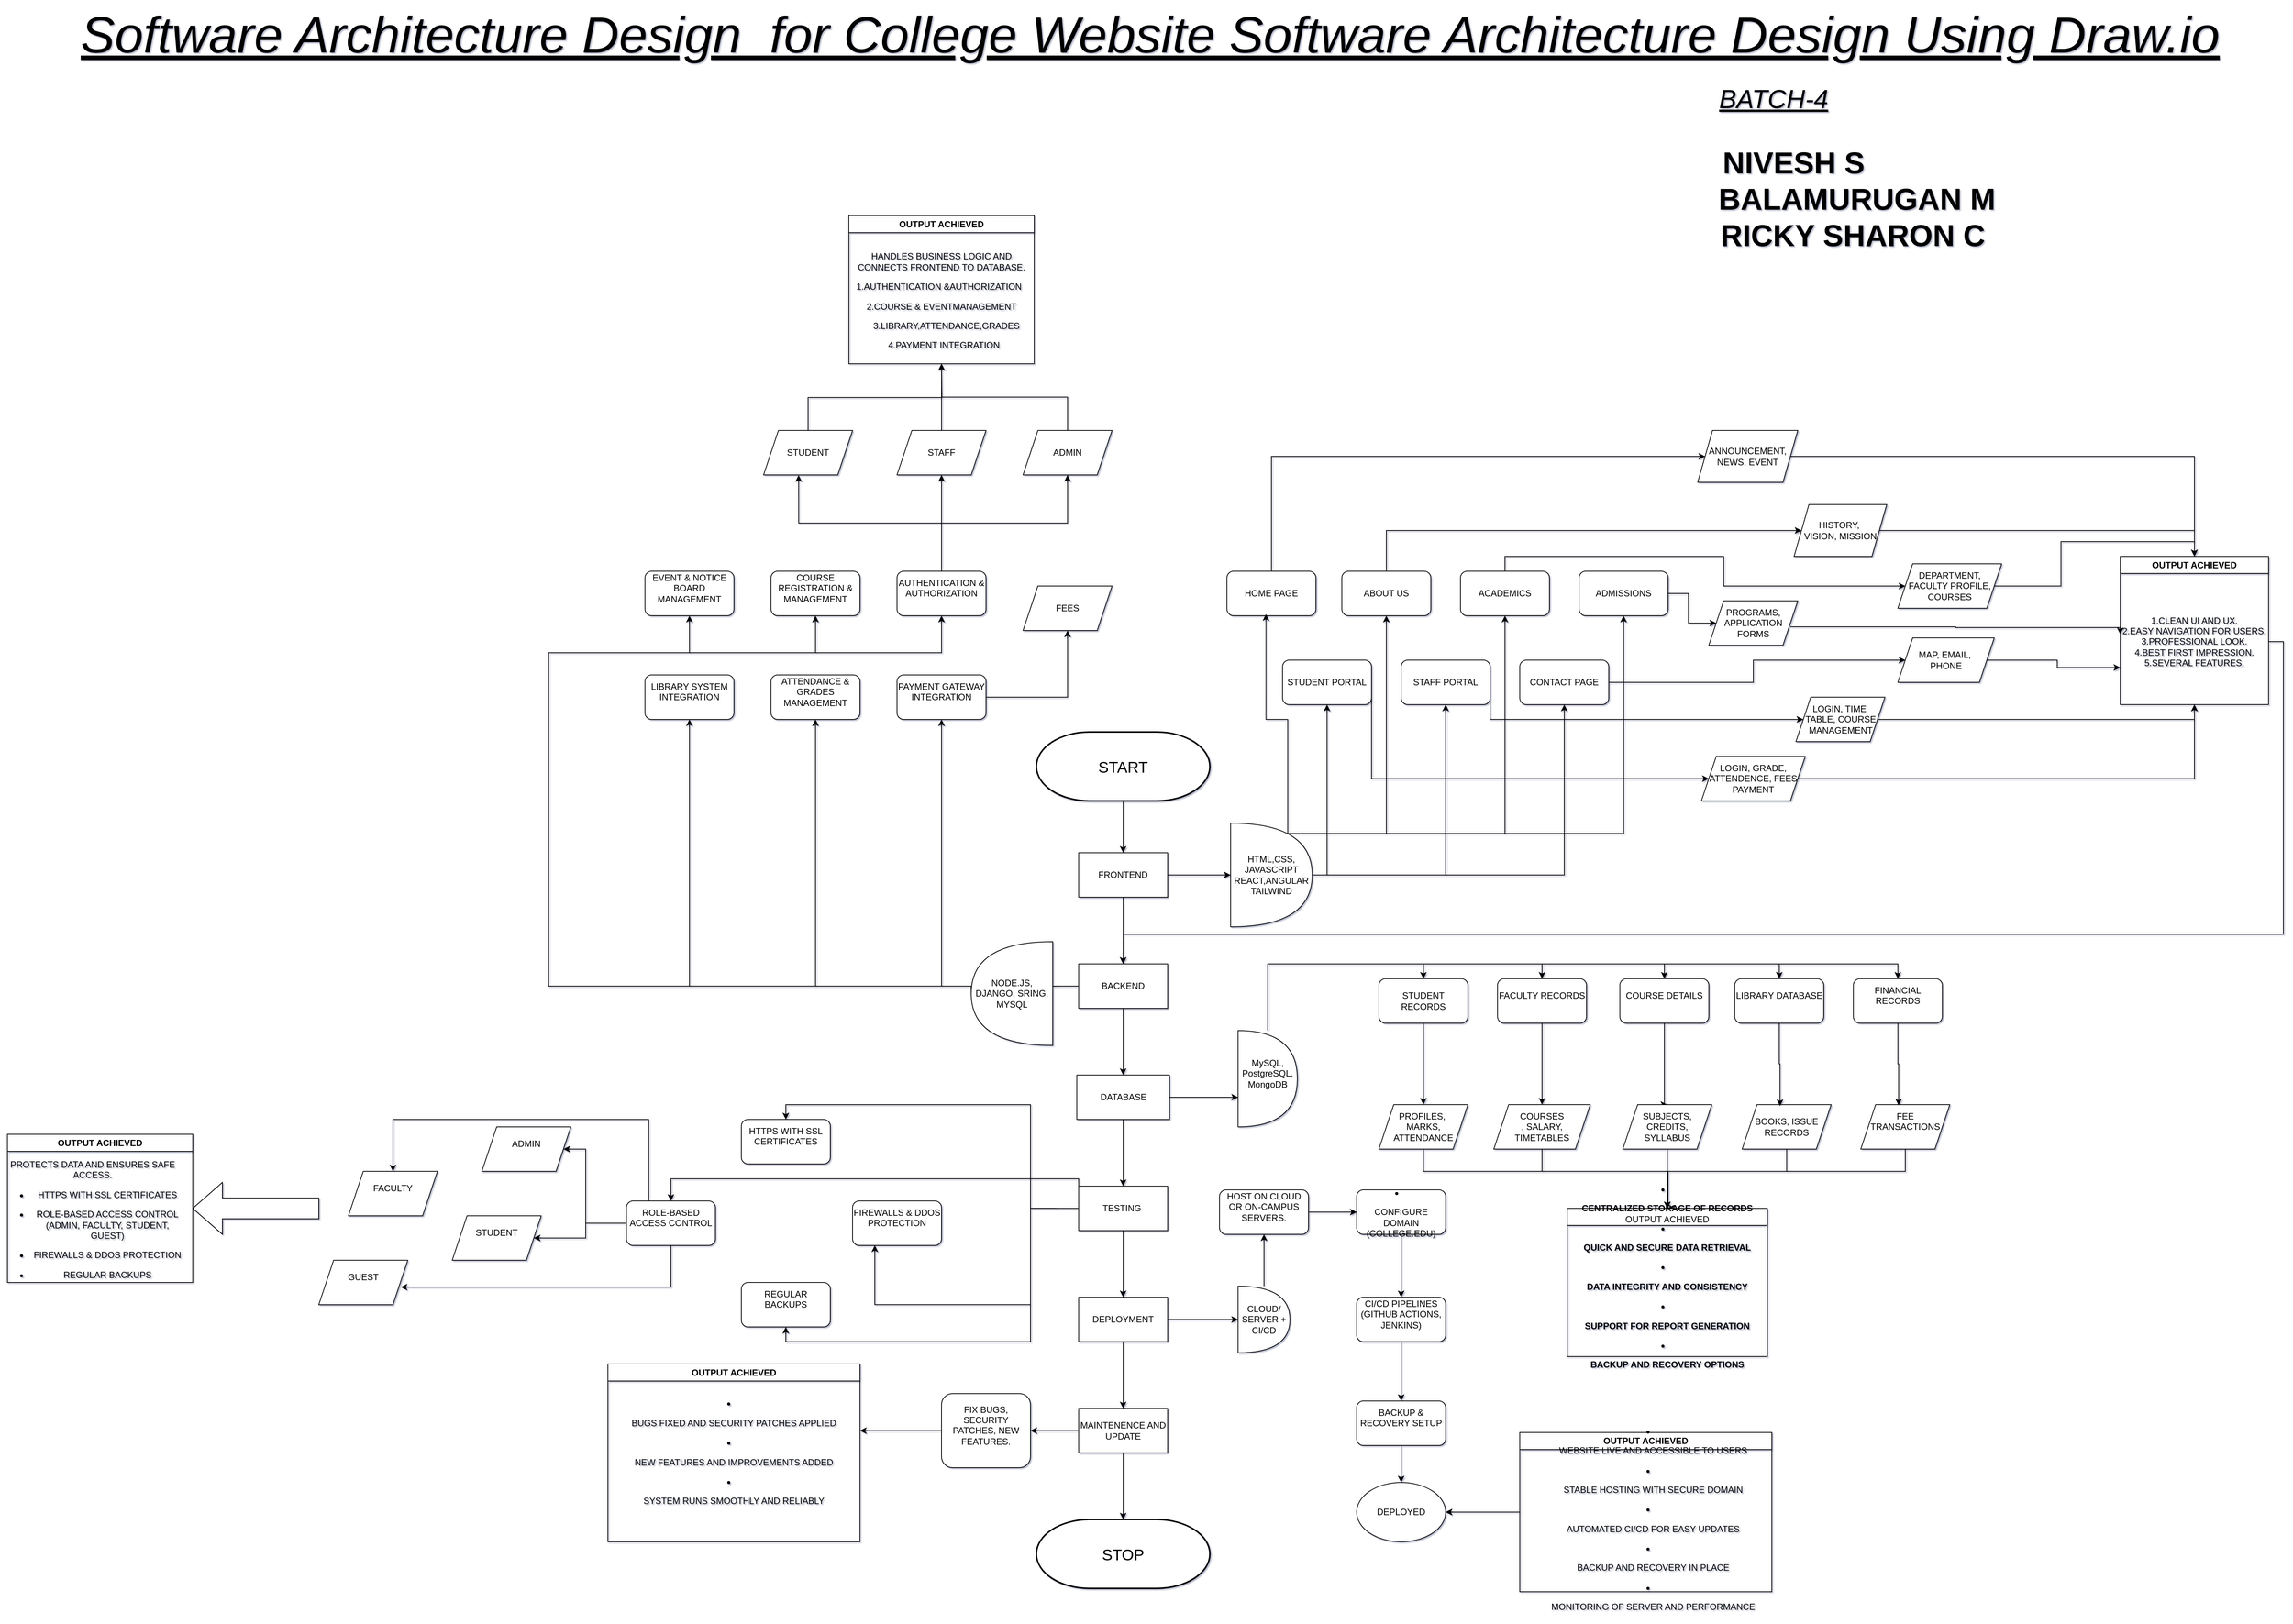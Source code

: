 <mxfile version="28.2.1">
  <diagram name="Page-1" id="SCVZVuWW8CiVOKduzIab">
    <mxGraphModel dx="4712" dy="3684" grid="0" gridSize="10" guides="1" tooltips="1" connect="1" arrows="1" fold="1" page="1" pageScale="1" pageWidth="1200" pageHeight="1600" background="none" math="0" shadow="1">
      <root>
        <mxCell id="0" />
        <mxCell id="1" parent="0" />
        <mxCell id="9lOi9YtCr-9xyIQbAMfV-2" style="edgeStyle=orthogonalEdgeStyle;rounded=0;orthogonalLoop=1;jettySize=auto;html=1;exitX=0.5;exitY=1;exitDx=0;exitDy=0;exitPerimeter=0;labelBackgroundColor=none;fontColor=default;" parent="1" source="9lOi9YtCr-9xyIQbAMfV-3" edge="1">
          <mxGeometry relative="1" as="geometry">
            <mxPoint x="975" y="-360" as="targetPoint" />
          </mxGeometry>
        </mxCell>
        <mxCell id="9lOi9YtCr-9xyIQbAMfV-3" value="&lt;font style=&quot;font-size: 21px;&quot;&gt;START&lt;/font&gt;" style="strokeWidth=2;html=1;shape=mxgraph.flowchart.terminator;whiteSpace=wrap;labelBackgroundColor=none;" parent="1" vertex="1">
          <mxGeometry x="858" y="-523" width="234" height="93" as="geometry" />
        </mxCell>
        <mxCell id="9lOi9YtCr-9xyIQbAMfV-4" style="edgeStyle=orthogonalEdgeStyle;rounded=0;orthogonalLoop=1;jettySize=auto;html=1;entryX=0.5;entryY=0;entryDx=0;entryDy=0;labelBackgroundColor=none;fontColor=default;" parent="1" source="9lOi9YtCr-9xyIQbAMfV-6" target="9lOi9YtCr-9xyIQbAMfV-13" edge="1">
          <mxGeometry relative="1" as="geometry" />
        </mxCell>
        <mxCell id="9lOi9YtCr-9xyIQbAMfV-5" style="edgeStyle=orthogonalEdgeStyle;rounded=0;orthogonalLoop=1;jettySize=auto;html=1;exitX=1;exitY=0.5;exitDx=0;exitDy=0;labelBackgroundColor=none;fontColor=default;" parent="1" source="9lOi9YtCr-9xyIQbAMfV-6" edge="1">
          <mxGeometry relative="1" as="geometry">
            <mxPoint x="1120" y="-329.957" as="targetPoint" />
          </mxGeometry>
        </mxCell>
        <mxCell id="9lOi9YtCr-9xyIQbAMfV-6" value="FRONTEND" style="rounded=0;whiteSpace=wrap;html=1;labelBackgroundColor=none;" parent="1" vertex="1">
          <mxGeometry x="915" y="-360" width="120" height="60" as="geometry" />
        </mxCell>
        <mxCell id="9lOi9YtCr-9xyIQbAMfV-7" style="edgeStyle=orthogonalEdgeStyle;rounded=0;orthogonalLoop=1;jettySize=auto;html=1;exitX=0.5;exitY=1;exitDx=0;exitDy=0;entryX=0.5;entryY=0;entryDx=0;entryDy=0;labelBackgroundColor=none;fontColor=default;" parent="1" source="9lOi9YtCr-9xyIQbAMfV-13" target="9lOi9YtCr-9xyIQbAMfV-19" edge="1">
          <mxGeometry relative="1" as="geometry" />
        </mxCell>
        <mxCell id="9lOi9YtCr-9xyIQbAMfV-8" style="edgeStyle=orthogonalEdgeStyle;rounded=0;orthogonalLoop=1;jettySize=auto;html=1;exitX=0;exitY=0.5;exitDx=0;exitDy=0;entryX=0.5;entryY=1;entryDx=0;entryDy=0;" parent="1" source="9lOi9YtCr-9xyIQbAMfV-13" target="9lOi9YtCr-9xyIQbAMfV-74" edge="1">
          <mxGeometry relative="1" as="geometry" />
        </mxCell>
        <mxCell id="9lOi9YtCr-9xyIQbAMfV-9" style="edgeStyle=orthogonalEdgeStyle;rounded=0;orthogonalLoop=1;jettySize=auto;html=1;exitX=0;exitY=0.5;exitDx=0;exitDy=0;entryX=0.5;entryY=1;entryDx=0;entryDy=0;" parent="1" source="9lOi9YtCr-9xyIQbAMfV-13" target="9lOi9YtCr-9xyIQbAMfV-72" edge="1">
          <mxGeometry relative="1" as="geometry" />
        </mxCell>
        <mxCell id="9lOi9YtCr-9xyIQbAMfV-10" style="edgeStyle=orthogonalEdgeStyle;rounded=0;orthogonalLoop=1;jettySize=auto;html=1;exitX=0;exitY=0.5;exitDx=0;exitDy=0;entryX=0.5;entryY=1;entryDx=0;entryDy=0;" parent="1" source="9lOi9YtCr-9xyIQbAMfV-13" target="9lOi9YtCr-9xyIQbAMfV-71" edge="1">
          <mxGeometry relative="1" as="geometry">
            <Array as="points">
              <mxPoint x="200" y="-180" />
              <mxPoint x="200" y="-630" />
              <mxPoint x="390" y="-630" />
            </Array>
          </mxGeometry>
        </mxCell>
        <mxCell id="9lOi9YtCr-9xyIQbAMfV-11" style="edgeStyle=orthogonalEdgeStyle;rounded=0;orthogonalLoop=1;jettySize=auto;html=1;exitX=0;exitY=0.5;exitDx=0;exitDy=0;entryX=0.5;entryY=1;entryDx=0;entryDy=0;" parent="1" source="9lOi9YtCr-9xyIQbAMfV-86" target="9lOi9YtCr-9xyIQbAMfV-70" edge="1">
          <mxGeometry relative="1" as="geometry">
            <Array as="points">
              <mxPoint x="200" y="-180" />
              <mxPoint x="200" y="-630" />
              <mxPoint x="560" y="-630" />
            </Array>
          </mxGeometry>
        </mxCell>
        <mxCell id="9lOi9YtCr-9xyIQbAMfV-12" style="edgeStyle=orthogonalEdgeStyle;rounded=0;orthogonalLoop=1;jettySize=auto;html=1;exitX=0;exitY=0.5;exitDx=0;exitDy=0;entryX=0.5;entryY=1;entryDx=0;entryDy=0;" parent="1" target="9lOi9YtCr-9xyIQbAMfV-69" edge="1">
          <mxGeometry relative="1" as="geometry">
            <mxPoint x="790" y="-180" as="sourcePoint" />
            <Array as="points">
              <mxPoint x="200" y="-180" />
              <mxPoint x="200" y="-630" />
              <mxPoint x="730" y="-630" />
            </Array>
          </mxGeometry>
        </mxCell>
        <mxCell id="9lOi9YtCr-9xyIQbAMfV-13" value="BACKEND" style="rounded=0;whiteSpace=wrap;html=1;labelBackgroundColor=none;" parent="1" vertex="1">
          <mxGeometry x="915" y="-210" width="120" height="60" as="geometry" />
        </mxCell>
        <mxCell id="9lOi9YtCr-9xyIQbAMfV-14" style="edgeStyle=orthogonalEdgeStyle;rounded=0;orthogonalLoop=1;jettySize=auto;html=1;exitX=0.5;exitY=1;exitDx=0;exitDy=0;labelBackgroundColor=none;fontColor=default;" parent="1" source="9lOi9YtCr-9xyIQbAMfV-19" target="9lOi9YtCr-9xyIQbAMfV-22" edge="1">
          <mxGeometry relative="1" as="geometry" />
        </mxCell>
        <mxCell id="9lOi9YtCr-9xyIQbAMfV-15" style="edgeStyle=orthogonalEdgeStyle;rounded=0;orthogonalLoop=1;jettySize=auto;html=1;" parent="1" source="9lOi9YtCr-9xyIQbAMfV-19" edge="1">
          <mxGeometry relative="1" as="geometry">
            <mxPoint x="1130" y="-30" as="targetPoint" />
          </mxGeometry>
        </mxCell>
        <mxCell id="9lOi9YtCr-9xyIQbAMfV-16" style="edgeStyle=orthogonalEdgeStyle;rounded=0;orthogonalLoop=1;jettySize=auto;html=1;exitX=0;exitY=0.5;exitDx=0;exitDy=0;entryX=0.5;entryY=0;entryDx=0;entryDy=0;" parent="1" source="9lOi9YtCr-9xyIQbAMfV-22" target="9lOi9YtCr-9xyIQbAMfV-117" edge="1">
          <mxGeometry relative="1" as="geometry">
            <Array as="points">
              <mxPoint x="850" y="120" />
              <mxPoint x="850" y="-20" />
              <mxPoint x="520" y="-20" />
            </Array>
          </mxGeometry>
        </mxCell>
        <mxCell id="9lOi9YtCr-9xyIQbAMfV-17" style="edgeStyle=orthogonalEdgeStyle;rounded=0;orthogonalLoop=1;jettySize=auto;html=1;exitX=0;exitY=0.5;exitDx=0;exitDy=0;entryX=0.5;entryY=1;entryDx=0;entryDy=0;" parent="1" edge="1">
          <mxGeometry relative="1" as="geometry">
            <mxPoint x="885" y="119.91" as="sourcePoint" />
            <mxPoint x="640" y="169.91" as="targetPoint" />
            <Array as="points">
              <mxPoint x="850" y="119.91" />
              <mxPoint x="850" y="249.91" />
              <mxPoint x="640" y="249.91" />
            </Array>
          </mxGeometry>
        </mxCell>
        <mxCell id="9lOi9YtCr-9xyIQbAMfV-18" style="edgeStyle=orthogonalEdgeStyle;rounded=0;orthogonalLoop=1;jettySize=auto;html=1;exitX=0;exitY=0.5;exitDx=0;exitDy=0;entryX=0.5;entryY=0;entryDx=0;entryDy=0;" parent="1" source="9lOi9YtCr-9xyIQbAMfV-22" target="9lOi9YtCr-9xyIQbAMfV-123" edge="1">
          <mxGeometry relative="1" as="geometry">
            <Array as="points">
              <mxPoint x="915" y="80" />
              <mxPoint x="365" y="80" />
            </Array>
          </mxGeometry>
        </mxCell>
        <mxCell id="9lOi9YtCr-9xyIQbAMfV-19" value="DATABASE" style="rounded=0;whiteSpace=wrap;html=1;labelBackgroundColor=none;" parent="1" vertex="1">
          <mxGeometry x="912.5" y="-60" width="125" height="60" as="geometry" />
        </mxCell>
        <mxCell id="9lOi9YtCr-9xyIQbAMfV-20" style="edgeStyle=orthogonalEdgeStyle;rounded=0;orthogonalLoop=1;jettySize=auto;html=1;exitX=0.5;exitY=1;exitDx=0;exitDy=0;labelBackgroundColor=none;fontColor=default;" parent="1" source="9lOi9YtCr-9xyIQbAMfV-22" target="9lOi9YtCr-9xyIQbAMfV-24" edge="1">
          <mxGeometry relative="1" as="geometry" />
        </mxCell>
        <mxCell id="9lOi9YtCr-9xyIQbAMfV-21" style="edgeStyle=orthogonalEdgeStyle;rounded=0;orthogonalLoop=1;jettySize=auto;html=1;exitX=0;exitY=0.5;exitDx=0;exitDy=0;entryX=0.5;entryY=1;entryDx=0;entryDy=0;" parent="1" source="9lOi9YtCr-9xyIQbAMfV-22" target="9lOi9YtCr-9xyIQbAMfV-118" edge="1">
          <mxGeometry relative="1" as="geometry">
            <Array as="points">
              <mxPoint x="850" y="120" />
              <mxPoint x="850" y="300" />
              <mxPoint x="520" y="300" />
            </Array>
          </mxGeometry>
        </mxCell>
        <mxCell id="9lOi9YtCr-9xyIQbAMfV-22" value="TESTING&amp;nbsp;" style="rounded=0;whiteSpace=wrap;html=1;labelBackgroundColor=none;" parent="1" vertex="1">
          <mxGeometry x="915" y="90" width="120" height="60" as="geometry" />
        </mxCell>
        <mxCell id="9lOi9YtCr-9xyIQbAMfV-23" style="edgeStyle=orthogonalEdgeStyle;rounded=0;orthogonalLoop=1;jettySize=auto;html=1;exitX=0.5;exitY=1;exitDx=0;exitDy=0;labelBackgroundColor=none;fontColor=default;" parent="1" source="9lOi9YtCr-9xyIQbAMfV-24" target="9lOi9YtCr-9xyIQbAMfV-26" edge="1">
          <mxGeometry relative="1" as="geometry" />
        </mxCell>
        <mxCell id="9lOi9YtCr-9xyIQbAMfV-133" style="edgeStyle=orthogonalEdgeStyle;rounded=0;orthogonalLoop=1;jettySize=auto;html=1;" parent="1" source="9lOi9YtCr-9xyIQbAMfV-24" target="9lOi9YtCr-9xyIQbAMfV-134" edge="1">
          <mxGeometry relative="1" as="geometry">
            <mxPoint x="1120" y="270" as="targetPoint" />
          </mxGeometry>
        </mxCell>
        <mxCell id="9lOi9YtCr-9xyIQbAMfV-24" value="DEPLOYMENT" style="rounded=0;whiteSpace=wrap;html=1;labelBackgroundColor=none;" parent="1" vertex="1">
          <mxGeometry x="915" y="240" width="120" height="60" as="geometry" />
        </mxCell>
        <mxCell id="9lOi9YtCr-9xyIQbAMfV-25" style="edgeStyle=orthogonalEdgeStyle;rounded=0;orthogonalLoop=1;jettySize=auto;html=1;exitX=0.5;exitY=1;exitDx=0;exitDy=0;labelBackgroundColor=none;fontColor=default;" parent="1" source="9lOi9YtCr-9xyIQbAMfV-26" edge="1">
          <mxGeometry relative="1" as="geometry">
            <mxPoint x="975" y="540" as="targetPoint" />
          </mxGeometry>
        </mxCell>
        <mxCell id="9lOi9YtCr-9xyIQbAMfV-156" style="edgeStyle=orthogonalEdgeStyle;rounded=0;orthogonalLoop=1;jettySize=auto;html=1;" parent="1" source="9lOi9YtCr-9xyIQbAMfV-26" target="9lOi9YtCr-9xyIQbAMfV-157" edge="1">
          <mxGeometry relative="1" as="geometry">
            <mxPoint x="790" y="420" as="targetPoint" />
          </mxGeometry>
        </mxCell>
        <mxCell id="9lOi9YtCr-9xyIQbAMfV-26" value="MAINTENENCE AND UPDATE" style="rounded=0;whiteSpace=wrap;html=1;labelBackgroundColor=none;" parent="1" vertex="1">
          <mxGeometry x="915" y="390" width="120" height="60" as="geometry" />
        </mxCell>
        <mxCell id="9lOi9YtCr-9xyIQbAMfV-28" style="edgeStyle=orthogonalEdgeStyle;rounded=0;orthogonalLoop=1;jettySize=auto;html=1;exitX=1;exitY=0.5;exitDx=0;exitDy=0;exitPerimeter=0;entryX=0.5;entryY=1;entryDx=0;entryDy=0;" parent="1" source="9lOi9YtCr-9xyIQbAMfV-34" target="9lOi9YtCr-9xyIQbAMfV-46" edge="1">
          <mxGeometry relative="1" as="geometry" />
        </mxCell>
        <mxCell id="9lOi9YtCr-9xyIQbAMfV-29" style="edgeStyle=orthogonalEdgeStyle;rounded=0;orthogonalLoop=1;jettySize=auto;html=1;exitX=1;exitY=0.5;exitDx=0;exitDy=0;exitPerimeter=0;" parent="1" source="9lOi9YtCr-9xyIQbAMfV-34" target="9lOi9YtCr-9xyIQbAMfV-48" edge="1">
          <mxGeometry relative="1" as="geometry" />
        </mxCell>
        <mxCell id="9lOi9YtCr-9xyIQbAMfV-30" style="edgeStyle=orthogonalEdgeStyle;rounded=0;orthogonalLoop=1;jettySize=auto;html=1;exitX=1;exitY=0.5;exitDx=0;exitDy=0;exitPerimeter=0;entryX=0.5;entryY=1;entryDx=0;entryDy=0;" parent="1" source="9lOi9YtCr-9xyIQbAMfV-34" target="9lOi9YtCr-9xyIQbAMfV-44" edge="1">
          <mxGeometry relative="1" as="geometry" />
        </mxCell>
        <mxCell id="9lOi9YtCr-9xyIQbAMfV-31" style="edgeStyle=orthogonalEdgeStyle;rounded=0;orthogonalLoop=1;jettySize=auto;html=1;exitX=0.7;exitY=0.1;exitDx=0;exitDy=0;exitPerimeter=0;entryX=0.5;entryY=1;entryDx=0;entryDy=0;" parent="1" source="9lOi9YtCr-9xyIQbAMfV-34" target="9lOi9YtCr-9xyIQbAMfV-38" edge="1">
          <mxGeometry relative="1" as="geometry" />
        </mxCell>
        <mxCell id="9lOi9YtCr-9xyIQbAMfV-32" style="edgeStyle=orthogonalEdgeStyle;rounded=0;orthogonalLoop=1;jettySize=auto;html=1;exitX=0.7;exitY=0.1;exitDx=0;exitDy=0;exitPerimeter=0;entryX=0.5;entryY=1;entryDx=0;entryDy=0;" parent="1" source="9lOi9YtCr-9xyIQbAMfV-34" target="9lOi9YtCr-9xyIQbAMfV-40" edge="1">
          <mxGeometry relative="1" as="geometry" />
        </mxCell>
        <mxCell id="9lOi9YtCr-9xyIQbAMfV-33" style="edgeStyle=orthogonalEdgeStyle;rounded=0;orthogonalLoop=1;jettySize=auto;html=1;exitX=0.7;exitY=0.1;exitDx=0;exitDy=0;exitPerimeter=0;entryX=0.5;entryY=1;entryDx=0;entryDy=0;" parent="1" source="9lOi9YtCr-9xyIQbAMfV-34" target="9lOi9YtCr-9xyIQbAMfV-42" edge="1">
          <mxGeometry relative="1" as="geometry" />
        </mxCell>
        <mxCell id="9lOi9YtCr-9xyIQbAMfV-34" value="HTML,CSS,&lt;div&gt;JAVASCRIPT&lt;div&gt;REACT,ANGULAR&lt;/div&gt;&lt;div&gt;TAILWIND&lt;/div&gt;&lt;/div&gt;" style="shape=or;whiteSpace=wrap;html=1;labelBackgroundColor=none;" parent="1" vertex="1">
          <mxGeometry x="1120" y="-400" width="110" height="140" as="geometry" />
        </mxCell>
        <mxCell id="9lOi9YtCr-9xyIQbAMfV-35" style="edgeStyle=orthogonalEdgeStyle;rounded=0;orthogonalLoop=1;jettySize=auto;html=1;exitX=0.5;exitY=0;exitDx=0;exitDy=0;entryX=0;entryY=0.5;entryDx=0;entryDy=0;" parent="1" source="9lOi9YtCr-9xyIQbAMfV-36" target="9lOi9YtCr-9xyIQbAMfV-51" edge="1">
          <mxGeometry relative="1" as="geometry">
            <Array as="points">
              <mxPoint x="1175" y="-895" />
            </Array>
          </mxGeometry>
        </mxCell>
        <mxCell id="9lOi9YtCr-9xyIQbAMfV-36" value="HOME PAGE" style="rounded=1;whiteSpace=wrap;html=1;labelBackgroundColor=none;" parent="1" vertex="1">
          <mxGeometry x="1115" y="-740" width="120" height="60" as="geometry" />
        </mxCell>
        <mxCell id="9lOi9YtCr-9xyIQbAMfV-37" style="edgeStyle=orthogonalEdgeStyle;rounded=0;orthogonalLoop=1;jettySize=auto;html=1;exitX=0.5;exitY=0;exitDx=0;exitDy=0;entryX=0;entryY=0.5;entryDx=0;entryDy=0;" parent="1" source="9lOi9YtCr-9xyIQbAMfV-38" target="9lOi9YtCr-9xyIQbAMfV-53" edge="1">
          <mxGeometry relative="1" as="geometry">
            <Array as="points">
              <mxPoint x="1330" y="-795" />
            </Array>
          </mxGeometry>
        </mxCell>
        <mxCell id="9lOi9YtCr-9xyIQbAMfV-38" value="ABOUT US" style="rounded=1;whiteSpace=wrap;html=1;labelBackgroundColor=none;" parent="1" vertex="1">
          <mxGeometry x="1270" y="-740" width="120" height="60" as="geometry" />
        </mxCell>
        <mxCell id="9lOi9YtCr-9xyIQbAMfV-39" style="edgeStyle=orthogonalEdgeStyle;rounded=0;orthogonalLoop=1;jettySize=auto;html=1;exitX=0.5;exitY=0;exitDx=0;exitDy=0;entryX=0;entryY=0.5;entryDx=0;entryDy=0;" parent="1" source="9lOi9YtCr-9xyIQbAMfV-40" target="9lOi9YtCr-9xyIQbAMfV-61" edge="1">
          <mxGeometry relative="1" as="geometry" />
        </mxCell>
        <mxCell id="9lOi9YtCr-9xyIQbAMfV-40" value="ACADEMICS" style="rounded=1;whiteSpace=wrap;html=1;labelBackgroundColor=none;" parent="1" vertex="1">
          <mxGeometry x="1430" y="-740" width="120" height="60" as="geometry" />
        </mxCell>
        <mxCell id="9lOi9YtCr-9xyIQbAMfV-41" style="edgeStyle=orthogonalEdgeStyle;rounded=0;orthogonalLoop=1;jettySize=auto;html=1;exitX=1;exitY=0.5;exitDx=0;exitDy=0;entryX=0;entryY=0.5;entryDx=0;entryDy=0;" parent="1" source="9lOi9YtCr-9xyIQbAMfV-42" target="9lOi9YtCr-9xyIQbAMfV-55" edge="1">
          <mxGeometry relative="1" as="geometry" />
        </mxCell>
        <mxCell id="9lOi9YtCr-9xyIQbAMfV-42" value="ADMISSIONS" style="rounded=1;whiteSpace=wrap;html=1;labelBackgroundColor=none;" parent="1" vertex="1">
          <mxGeometry x="1590" y="-740" width="120" height="60" as="geometry" />
        </mxCell>
        <mxCell id="9lOi9YtCr-9xyIQbAMfV-43" style="edgeStyle=orthogonalEdgeStyle;rounded=0;orthogonalLoop=1;jettySize=auto;html=1;exitX=1;exitY=0.5;exitDx=0;exitDy=0;entryX=0;entryY=0.5;entryDx=0;entryDy=0;" parent="1" source="9lOi9YtCr-9xyIQbAMfV-44" target="9lOi9YtCr-9xyIQbAMfV-63" edge="1">
          <mxGeometry relative="1" as="geometry">
            <Array as="points">
              <mxPoint x="1310" y="-460" />
            </Array>
          </mxGeometry>
        </mxCell>
        <mxCell id="9lOi9YtCr-9xyIQbAMfV-44" value="STUDENT PORTAL" style="rounded=1;whiteSpace=wrap;html=1;labelBackgroundColor=none;" parent="1" vertex="1">
          <mxGeometry x="1190" y="-620" width="120" height="60" as="geometry" />
        </mxCell>
        <mxCell id="9lOi9YtCr-9xyIQbAMfV-45" style="edgeStyle=orthogonalEdgeStyle;rounded=0;orthogonalLoop=1;jettySize=auto;html=1;exitX=1;exitY=0.5;exitDx=0;exitDy=0;entryX=0;entryY=0.5;entryDx=0;entryDy=0;" parent="1" source="9lOi9YtCr-9xyIQbAMfV-46" target="9lOi9YtCr-9xyIQbAMfV-57" edge="1">
          <mxGeometry relative="1" as="geometry">
            <Array as="points">
              <mxPoint x="1470" y="-540" />
            </Array>
          </mxGeometry>
        </mxCell>
        <mxCell id="9lOi9YtCr-9xyIQbAMfV-46" value="STAFF PORTAL" style="rounded=1;whiteSpace=wrap;html=1;labelBackgroundColor=none;" parent="1" vertex="1">
          <mxGeometry x="1350" y="-620" width="120" height="60" as="geometry" />
        </mxCell>
        <mxCell id="9lOi9YtCr-9xyIQbAMfV-47" style="edgeStyle=orthogonalEdgeStyle;rounded=0;orthogonalLoop=1;jettySize=auto;html=1;exitX=1;exitY=0.5;exitDx=0;exitDy=0;entryX=0;entryY=0.5;entryDx=0;entryDy=0;" parent="1" source="9lOi9YtCr-9xyIQbAMfV-48" target="9lOi9YtCr-9xyIQbAMfV-59" edge="1">
          <mxGeometry relative="1" as="geometry" />
        </mxCell>
        <mxCell id="9lOi9YtCr-9xyIQbAMfV-48" value="CONTACT PAGE" style="rounded=1;whiteSpace=wrap;html=1;labelBackgroundColor=none;" parent="1" vertex="1">
          <mxGeometry x="1510" y="-620" width="120" height="60" as="geometry" />
        </mxCell>
        <mxCell id="9lOi9YtCr-9xyIQbAMfV-49" style="edgeStyle=orthogonalEdgeStyle;rounded=0;orthogonalLoop=1;jettySize=auto;html=1;exitX=0.7;exitY=0.1;exitDx=0;exitDy=0;exitPerimeter=0;entryX=0.439;entryY=0.964;entryDx=0;entryDy=0;entryPerimeter=0;" parent="1" source="9lOi9YtCr-9xyIQbAMfV-34" target="9lOi9YtCr-9xyIQbAMfV-36" edge="1">
          <mxGeometry relative="1" as="geometry" />
        </mxCell>
        <mxCell id="9lOi9YtCr-9xyIQbAMfV-50" style="edgeStyle=orthogonalEdgeStyle;rounded=0;orthogonalLoop=1;jettySize=auto;html=1;exitX=1;exitY=0.5;exitDx=0;exitDy=0;entryX=0.5;entryY=0;entryDx=0;entryDy=0;" parent="1" source="9lOi9YtCr-9xyIQbAMfV-51" target="9lOi9YtCr-9xyIQbAMfV-64" edge="1">
          <mxGeometry relative="1" as="geometry" />
        </mxCell>
        <mxCell id="9lOi9YtCr-9xyIQbAMfV-51" value="ANNOUNCEMENT, NEWS, EVENT" style="shape=parallelogram;perimeter=parallelogramPerimeter;whiteSpace=wrap;html=1;fixedSize=1;" parent="1" vertex="1">
          <mxGeometry x="1750" y="-930" width="135" height="70" as="geometry" />
        </mxCell>
        <mxCell id="9lOi9YtCr-9xyIQbAMfV-52" style="edgeStyle=orthogonalEdgeStyle;rounded=0;orthogonalLoop=1;jettySize=auto;html=1;exitX=1;exitY=0.5;exitDx=0;exitDy=0;entryX=0.5;entryY=0;entryDx=0;entryDy=0;" parent="1" source="9lOi9YtCr-9xyIQbAMfV-53" target="9lOi9YtCr-9xyIQbAMfV-64" edge="1">
          <mxGeometry relative="1" as="geometry" />
        </mxCell>
        <mxCell id="9lOi9YtCr-9xyIQbAMfV-53" value="HISTORY,&amp;nbsp;&lt;div&gt;VISION, MISSION&lt;/div&gt;" style="shape=parallelogram;perimeter=parallelogramPerimeter;whiteSpace=wrap;html=1;fixedSize=1;" parent="1" vertex="1">
          <mxGeometry x="1880" y="-830" width="125" height="70" as="geometry" />
        </mxCell>
        <mxCell id="9lOi9YtCr-9xyIQbAMfV-54" style="edgeStyle=orthogonalEdgeStyle;rounded=0;orthogonalLoop=1;jettySize=auto;html=1;exitX=1;exitY=0.5;exitDx=0;exitDy=0;entryX=0;entryY=0.5;entryDx=0;entryDy=0;" parent="1" edge="1">
          <mxGeometry relative="1" as="geometry">
            <mxPoint x="1875" y="-665.0" as="sourcePoint" />
            <mxPoint x="2320" y="-655.0" as="targetPoint" />
            <Array as="points">
              <mxPoint x="2098" y="-664" />
              <mxPoint x="2320" y="-664" />
            </Array>
          </mxGeometry>
        </mxCell>
        <mxCell id="9lOi9YtCr-9xyIQbAMfV-55" value="PROGRAMS, APPLICATION FORMS" style="shape=parallelogram;perimeter=parallelogramPerimeter;whiteSpace=wrap;html=1;fixedSize=1;" parent="1" vertex="1">
          <mxGeometry x="1765" y="-700" width="120" height="60" as="geometry" />
        </mxCell>
        <mxCell id="9lOi9YtCr-9xyIQbAMfV-56" style="edgeStyle=orthogonalEdgeStyle;rounded=0;orthogonalLoop=1;jettySize=auto;html=1;exitX=1;exitY=0.5;exitDx=0;exitDy=0;" parent="1" source="9lOi9YtCr-9xyIQbAMfV-57" edge="1">
          <mxGeometry relative="1" as="geometry">
            <mxPoint x="2420" y="-560" as="targetPoint" />
            <Array as="points">
              <mxPoint x="2420" y="-540" />
            </Array>
          </mxGeometry>
        </mxCell>
        <mxCell id="9lOi9YtCr-9xyIQbAMfV-57" value="LOGIN, TIME&amp;nbsp;&lt;div&gt;TABLE, COURSE MANAGEMENT&lt;/div&gt;" style="shape=parallelogram;perimeter=parallelogramPerimeter;whiteSpace=wrap;html=1;fixedSize=1;" parent="1" vertex="1">
          <mxGeometry x="1882.5" y="-570" width="120" height="60" as="geometry" />
        </mxCell>
        <mxCell id="9lOi9YtCr-9xyIQbAMfV-58" style="edgeStyle=orthogonalEdgeStyle;rounded=0;orthogonalLoop=1;jettySize=auto;html=1;exitX=1;exitY=0.5;exitDx=0;exitDy=0;entryX=0;entryY=0.75;entryDx=0;entryDy=0;" parent="1" source="9lOi9YtCr-9xyIQbAMfV-59" target="9lOi9YtCr-9xyIQbAMfV-64" edge="1">
          <mxGeometry relative="1" as="geometry" />
        </mxCell>
        <mxCell id="9lOi9YtCr-9xyIQbAMfV-59" value="MAP, EMAIL,&amp;nbsp;&lt;div&gt;PHONE&lt;/div&gt;" style="shape=parallelogram;perimeter=parallelogramPerimeter;whiteSpace=wrap;html=1;fixedSize=1;" parent="1" vertex="1">
          <mxGeometry x="2020" y="-650" width="130" height="60" as="geometry" />
        </mxCell>
        <mxCell id="9lOi9YtCr-9xyIQbAMfV-60" style="edgeStyle=orthogonalEdgeStyle;rounded=0;orthogonalLoop=1;jettySize=auto;html=1;exitX=1;exitY=0.5;exitDx=0;exitDy=0;entryX=0.5;entryY=0;entryDx=0;entryDy=0;" parent="1" source="9lOi9YtCr-9xyIQbAMfV-61" target="9lOi9YtCr-9xyIQbAMfV-64" edge="1">
          <mxGeometry relative="1" as="geometry" />
        </mxCell>
        <mxCell id="9lOi9YtCr-9xyIQbAMfV-61" value="DEPARTMENT, FACULTY PROFILE, COURSES" style="shape=parallelogram;perimeter=parallelogramPerimeter;whiteSpace=wrap;html=1;fixedSize=1;" parent="1" vertex="1">
          <mxGeometry x="2020" y="-750" width="140" height="60" as="geometry" />
        </mxCell>
        <mxCell id="9lOi9YtCr-9xyIQbAMfV-62" style="edgeStyle=orthogonalEdgeStyle;rounded=0;orthogonalLoop=1;jettySize=auto;html=1;exitX=1;exitY=0.5;exitDx=0;exitDy=0;entryX=0.5;entryY=1;entryDx=0;entryDy=0;" parent="1" source="9lOi9YtCr-9xyIQbAMfV-63" target="9lOi9YtCr-9xyIQbAMfV-64" edge="1">
          <mxGeometry relative="1" as="geometry" />
        </mxCell>
        <mxCell id="9lOi9YtCr-9xyIQbAMfV-63" value="LOGIN, GRADE, ATTENDENCE, FEES PAYMENT" style="shape=parallelogram;perimeter=parallelogramPerimeter;whiteSpace=wrap;html=1;fixedSize=1;" parent="1" vertex="1">
          <mxGeometry x="1755" y="-490" width="140" height="60" as="geometry" />
        </mxCell>
        <mxCell id="9lOi9YtCr-9xyIQbAMfV-64" value="OUTPUT ACHIEVED" style="swimlane;whiteSpace=wrap;html=1;" parent="1" vertex="1">
          <mxGeometry x="2320" y="-760" width="200" height="200" as="geometry" />
        </mxCell>
        <mxCell id="9lOi9YtCr-9xyIQbAMfV-65" value="1.CLEAN UI AND UX.&lt;div&gt;2.EASY NAVIGATION FOR USERS.&lt;/div&gt;&lt;div&gt;3.PROFESSIONAL LOOK.&lt;/div&gt;&lt;div&gt;4.BEST FIRST IMPRESSION.&lt;/div&gt;&lt;div&gt;5.SEVERAL FEATURES.&lt;/div&gt;" style="text;html=1;align=center;verticalAlign=middle;whiteSpace=wrap;rounded=0;" parent="9lOi9YtCr-9xyIQbAMfV-64" vertex="1">
          <mxGeometry y="30" width="200" height="170" as="geometry" />
        </mxCell>
        <mxCell id="9lOi9YtCr-9xyIQbAMfV-66" style="edgeStyle=orthogonalEdgeStyle;rounded=0;orthogonalLoop=1;jettySize=auto;html=1;exitX=1;exitY=0.5;exitDx=0;exitDy=0;entryX=0.5;entryY=0;entryDx=0;entryDy=0;" parent="1" source="9lOi9YtCr-9xyIQbAMfV-65" target="9lOi9YtCr-9xyIQbAMfV-13" edge="1">
          <mxGeometry relative="1" as="geometry">
            <Array as="points">
              <mxPoint x="2540" y="-645" />
              <mxPoint x="2540" y="-250" />
              <mxPoint x="975" y="-250" />
            </Array>
          </mxGeometry>
        </mxCell>
        <mxCell id="9lOi9YtCr-9xyIQbAMfV-67" style="edgeStyle=orthogonalEdgeStyle;rounded=0;orthogonalLoop=1;jettySize=auto;html=1;entryX=0.5;entryY=1;entryDx=0;entryDy=0;" parent="1" source="9lOi9YtCr-9xyIQbAMfV-69" target="9lOi9YtCr-9xyIQbAMfV-79" edge="1">
          <mxGeometry relative="1" as="geometry">
            <Array as="points">
              <mxPoint x="730" y="-865" />
            </Array>
          </mxGeometry>
        </mxCell>
        <mxCell id="9lOi9YtCr-9xyIQbAMfV-68" style="edgeStyle=orthogonalEdgeStyle;rounded=0;orthogonalLoop=1;jettySize=auto;html=1;exitX=0.5;exitY=0;exitDx=0;exitDy=0;" parent="1" source="9lOi9YtCr-9xyIQbAMfV-69" target="9lOi9YtCr-9xyIQbAMfV-81" edge="1">
          <mxGeometry relative="1" as="geometry" />
        </mxCell>
        <mxCell id="9lOi9YtCr-9xyIQbAMfV-69" value="&#xa;AUTHENTICATION &amp;amp; AUTHORIZATION&#xa;&#xa;" style="rounded=1;whiteSpace=wrap;html=1;" parent="1" vertex="1">
          <mxGeometry x="670" y="-740" width="120" height="60" as="geometry" />
        </mxCell>
        <mxCell id="9lOi9YtCr-9xyIQbAMfV-70" value="&#xa;COURSE REGISTRATION &amp;amp; MANAGEMENT&#xa;&#xa;" style="rounded=1;whiteSpace=wrap;html=1;" parent="1" vertex="1">
          <mxGeometry x="500" y="-740" width="120" height="60" as="geometry" />
        </mxCell>
        <mxCell id="9lOi9YtCr-9xyIQbAMfV-71" value="&#xa;EVENT &amp;amp; NOTICE BOARD MANAGEMENT&#xa;&#xa;" style="rounded=1;whiteSpace=wrap;html=1;" parent="1" vertex="1">
          <mxGeometry x="330" y="-740" width="120" height="60" as="geometry" />
        </mxCell>
        <mxCell id="9lOi9YtCr-9xyIQbAMfV-72" value="&#xa;LIBRARY SYSTEM INTEGRATION&#xa;&#xa;" style="rounded=1;whiteSpace=wrap;html=1;" parent="1" vertex="1">
          <mxGeometry x="330" y="-600" width="120" height="60" as="geometry" />
        </mxCell>
        <mxCell id="9lOi9YtCr-9xyIQbAMfV-73" style="edgeStyle=orthogonalEdgeStyle;rounded=0;orthogonalLoop=1;jettySize=auto;html=1;exitX=1;exitY=0.5;exitDx=0;exitDy=0;" parent="1" source="9lOi9YtCr-9xyIQbAMfV-74" target="9lOi9YtCr-9xyIQbAMfV-83" edge="1">
          <mxGeometry relative="1" as="geometry" />
        </mxCell>
        <mxCell id="9lOi9YtCr-9xyIQbAMfV-74" value="&#xa;PAYMENT GATEWAY INTEGRATION&#xa;&#xa;" style="rounded=1;whiteSpace=wrap;html=1;" parent="1" vertex="1">
          <mxGeometry x="670" y="-600" width="120" height="60" as="geometry" />
        </mxCell>
        <mxCell id="9lOi9YtCr-9xyIQbAMfV-75" value="&#xa;ATTENDANCE &amp;amp; GRADES MANAGEMENT&#xa;&#xa;" style="rounded=1;whiteSpace=wrap;html=1;" parent="1" vertex="1">
          <mxGeometry x="500" y="-600" width="120" height="60" as="geometry" />
        </mxCell>
        <mxCell id="9lOi9YtCr-9xyIQbAMfV-76" style="edgeStyle=orthogonalEdgeStyle;rounded=0;orthogonalLoop=1;jettySize=auto;html=1;exitX=0.5;exitY=0;exitDx=0;exitDy=0;" parent="1" source="9lOi9YtCr-9xyIQbAMfV-77" edge="1">
          <mxGeometry relative="1" as="geometry">
            <mxPoint x="730" y="-1020" as="targetPoint" />
          </mxGeometry>
        </mxCell>
        <mxCell id="9lOi9YtCr-9xyIQbAMfV-77" value="STUDENT" style="shape=parallelogram;perimeter=parallelogramPerimeter;whiteSpace=wrap;html=1;fixedSize=1;" parent="1" vertex="1">
          <mxGeometry x="490" y="-930" width="120" height="60" as="geometry" />
        </mxCell>
        <mxCell id="9lOi9YtCr-9xyIQbAMfV-78" style="edgeStyle=orthogonalEdgeStyle;rounded=0;orthogonalLoop=1;jettySize=auto;html=1;exitX=0.5;exitY=0;exitDx=0;exitDy=0;entryX=0.5;entryY=1;entryDx=0;entryDy=0;" parent="1" source="9lOi9YtCr-9xyIQbAMfV-79" target="9lOi9YtCr-9xyIQbAMfV-116" edge="1">
          <mxGeometry relative="1" as="geometry" />
        </mxCell>
        <mxCell id="9lOi9YtCr-9xyIQbAMfV-79" value="STAFF" style="shape=parallelogram;perimeter=parallelogramPerimeter;whiteSpace=wrap;html=1;fixedSize=1;" parent="1" vertex="1">
          <mxGeometry x="670" y="-930" width="120" height="60" as="geometry" />
        </mxCell>
        <mxCell id="9lOi9YtCr-9xyIQbAMfV-80" style="edgeStyle=orthogonalEdgeStyle;rounded=0;orthogonalLoop=1;jettySize=auto;html=1;exitX=0.5;exitY=0;exitDx=0;exitDy=0;entryX=0.5;entryY=1;entryDx=0;entryDy=0;" parent="1" source="9lOi9YtCr-9xyIQbAMfV-81" target="9lOi9YtCr-9xyIQbAMfV-116" edge="1">
          <mxGeometry relative="1" as="geometry" />
        </mxCell>
        <mxCell id="9lOi9YtCr-9xyIQbAMfV-81" value="ADMIN" style="shape=parallelogram;perimeter=parallelogramPerimeter;whiteSpace=wrap;html=1;fixedSize=1;" parent="1" vertex="1">
          <mxGeometry x="840" y="-930" width="120" height="60" as="geometry" />
        </mxCell>
        <mxCell id="9lOi9YtCr-9xyIQbAMfV-82" style="edgeStyle=orthogonalEdgeStyle;rounded=0;orthogonalLoop=1;jettySize=auto;html=1;exitX=0.5;exitY=0;exitDx=0;exitDy=0;entryX=0.394;entryY=1.005;entryDx=0;entryDy=0;entryPerimeter=0;" parent="1" source="9lOi9YtCr-9xyIQbAMfV-69" target="9lOi9YtCr-9xyIQbAMfV-77" edge="1">
          <mxGeometry relative="1" as="geometry" />
        </mxCell>
        <mxCell id="9lOi9YtCr-9xyIQbAMfV-83" value="FEES" style="shape=parallelogram;perimeter=parallelogramPerimeter;whiteSpace=wrap;html=1;fixedSize=1;" parent="1" vertex="1">
          <mxGeometry x="840" y="-720" width="120" height="60" as="geometry" />
        </mxCell>
        <mxCell id="9lOi9YtCr-9xyIQbAMfV-84" style="edgeStyle=orthogonalEdgeStyle;rounded=0;orthogonalLoop=1;jettySize=auto;html=1;exitX=0;exitY=0.5;exitDx=0;exitDy=0;entryX=0.777;entryY=0.504;entryDx=0;entryDy=0;entryPerimeter=0;" parent="1" source="9lOi9YtCr-9xyIQbAMfV-13" edge="1">
          <mxGeometry relative="1" as="geometry">
            <mxPoint x="867.7" y="-179.68" as="targetPoint" />
          </mxGeometry>
        </mxCell>
        <mxCell id="9lOi9YtCr-9xyIQbAMfV-85" style="edgeStyle=orthogonalEdgeStyle;rounded=0;orthogonalLoop=1;jettySize=auto;html=1;exitX=1;exitY=0.5;exitDx=0;exitDy=0;exitPerimeter=0;entryX=0.5;entryY=1;entryDx=0;entryDy=0;" parent="1" source="9lOi9YtCr-9xyIQbAMfV-86" target="9lOi9YtCr-9xyIQbAMfV-75" edge="1">
          <mxGeometry relative="1" as="geometry">
            <Array as="points">
              <mxPoint x="770" y="-180" />
              <mxPoint x="560" y="-180" />
            </Array>
          </mxGeometry>
        </mxCell>
        <mxCell id="9lOi9YtCr-9xyIQbAMfV-86" value="NODE.JS, DJANGO, SRING,&lt;div&gt;MYSQL&lt;/div&gt;" style="shape=or;whiteSpace=wrap;html=1;labelBackgroundColor=none;direction=west;" parent="1" vertex="1">
          <mxGeometry x="770" y="-240" width="110" height="140" as="geometry" />
        </mxCell>
        <mxCell id="9lOi9YtCr-9xyIQbAMfV-87" style="edgeStyle=orthogonalEdgeStyle;rounded=0;orthogonalLoop=1;jettySize=auto;html=1;entryX=0.5;entryY=0;entryDx=0;entryDy=0;" parent="1" source="9lOi9YtCr-9xyIQbAMfV-92" target="9lOi9YtCr-9xyIQbAMfV-94" edge="1">
          <mxGeometry relative="1" as="geometry">
            <Array as="points">
              <mxPoint x="1170" y="-210" />
              <mxPoint x="1380" y="-210" />
            </Array>
          </mxGeometry>
        </mxCell>
        <mxCell id="9lOi9YtCr-9xyIQbAMfV-88" style="edgeStyle=orthogonalEdgeStyle;rounded=0;orthogonalLoop=1;jettySize=auto;html=1;entryX=0.5;entryY=0;entryDx=0;entryDy=0;" parent="1" source="9lOi9YtCr-9xyIQbAMfV-92" target="9lOi9YtCr-9xyIQbAMfV-100" edge="1">
          <mxGeometry relative="1" as="geometry">
            <Array as="points">
              <mxPoint x="1170" y="-210" />
              <mxPoint x="2020" y="-210" />
            </Array>
          </mxGeometry>
        </mxCell>
        <mxCell id="9lOi9YtCr-9xyIQbAMfV-89" style="edgeStyle=orthogonalEdgeStyle;rounded=0;orthogonalLoop=1;jettySize=auto;html=1;entryX=0.5;entryY=0;entryDx=0;entryDy=0;" parent="1" source="9lOi9YtCr-9xyIQbAMfV-92" target="9lOi9YtCr-9xyIQbAMfV-96" edge="1">
          <mxGeometry relative="1" as="geometry">
            <Array as="points">
              <mxPoint x="1170" y="-210" />
              <mxPoint x="1540" y="-210" />
            </Array>
          </mxGeometry>
        </mxCell>
        <mxCell id="9lOi9YtCr-9xyIQbAMfV-90" style="edgeStyle=orthogonalEdgeStyle;rounded=0;orthogonalLoop=1;jettySize=auto;html=1;entryX=0.5;entryY=0;entryDx=0;entryDy=0;" parent="1" source="9lOi9YtCr-9xyIQbAMfV-92" target="9lOi9YtCr-9xyIQbAMfV-98" edge="1">
          <mxGeometry relative="1" as="geometry">
            <Array as="points">
              <mxPoint x="1170" y="-210" />
              <mxPoint x="1705" y="-210" />
            </Array>
          </mxGeometry>
        </mxCell>
        <mxCell id="9lOi9YtCr-9xyIQbAMfV-91" style="edgeStyle=orthogonalEdgeStyle;rounded=0;orthogonalLoop=1;jettySize=auto;html=1;entryX=0.5;entryY=0;entryDx=0;entryDy=0;" parent="1" source="9lOi9YtCr-9xyIQbAMfV-92" target="9lOi9YtCr-9xyIQbAMfV-99" edge="1">
          <mxGeometry relative="1" as="geometry">
            <Array as="points">
              <mxPoint x="1170" y="-210" />
              <mxPoint x="1860" y="-210" />
            </Array>
          </mxGeometry>
        </mxCell>
        <mxCell id="9lOi9YtCr-9xyIQbAMfV-92" value="&#xa;MySQL, PostgreSQL, MongoDB&#xa;&#xa;" style="shape=or;whiteSpace=wrap;html=1;" parent="1" vertex="1">
          <mxGeometry x="1130" y="-120" width="80" height="130" as="geometry" />
        </mxCell>
        <mxCell id="9lOi9YtCr-9xyIQbAMfV-93" style="edgeStyle=orthogonalEdgeStyle;rounded=0;orthogonalLoop=1;jettySize=auto;html=1;" parent="1" source="9lOi9YtCr-9xyIQbAMfV-94" target="9lOi9YtCr-9xyIQbAMfV-102" edge="1">
          <mxGeometry relative="1" as="geometry">
            <mxPoint x="1380" y="-50" as="targetPoint" />
          </mxGeometry>
        </mxCell>
        <mxCell id="9lOi9YtCr-9xyIQbAMfV-94" value="STUDENT RECORDS" style="rounded=1;whiteSpace=wrap;html=1;" parent="1" vertex="1">
          <mxGeometry x="1320" y="-190" width="120" height="60" as="geometry" />
        </mxCell>
        <mxCell id="9lOi9YtCr-9xyIQbAMfV-95" style="edgeStyle=orthogonalEdgeStyle;rounded=0;orthogonalLoop=1;jettySize=auto;html=1;entryX=0.5;entryY=0;entryDx=0;entryDy=0;" parent="1" source="9lOi9YtCr-9xyIQbAMfV-96" target="9lOi9YtCr-9xyIQbAMfV-110" edge="1">
          <mxGeometry relative="1" as="geometry" />
        </mxCell>
        <mxCell id="9lOi9YtCr-9xyIQbAMfV-96" value="&#xa;FACULTY RECORDS&#xa;&#xa;" style="rounded=1;whiteSpace=wrap;html=1;" parent="1" vertex="1">
          <mxGeometry x="1480" y="-190" width="120" height="60" as="geometry" />
        </mxCell>
        <mxCell id="9lOi9YtCr-9xyIQbAMfV-97" style="edgeStyle=orthogonalEdgeStyle;rounded=0;orthogonalLoop=1;jettySize=auto;html=1;entryX=0.5;entryY=0;entryDx=0;entryDy=0;" parent="1" source="9lOi9YtCr-9xyIQbAMfV-98" target="9lOi9YtCr-9xyIQbAMfV-108" edge="1">
          <mxGeometry relative="1" as="geometry">
            <Array as="points">
              <mxPoint x="1705" y="-20" />
            </Array>
          </mxGeometry>
        </mxCell>
        <mxCell id="9lOi9YtCr-9xyIQbAMfV-98" value="&#xa;COURSE DETAILS&#xa;&#xa;" style="rounded=1;whiteSpace=wrap;html=1;" parent="1" vertex="1">
          <mxGeometry x="1645" y="-190" width="120" height="60" as="geometry" />
        </mxCell>
        <mxCell id="9lOi9YtCr-9xyIQbAMfV-99" value="&#xa;LIBRARY DATABASE&#xa;&#xa;" style="rounded=1;whiteSpace=wrap;html=1;" parent="1" vertex="1">
          <mxGeometry x="1800" y="-190" width="120" height="60" as="geometry" />
        </mxCell>
        <mxCell id="9lOi9YtCr-9xyIQbAMfV-100" value="&#xa;FINANCIAL RECORDS&#xa;&#xa;" style="rounded=1;whiteSpace=wrap;html=1;" parent="1" vertex="1">
          <mxGeometry x="1960" y="-190" width="120" height="60" as="geometry" />
        </mxCell>
        <mxCell id="9lOi9YtCr-9xyIQbAMfV-101" style="edgeStyle=orthogonalEdgeStyle;rounded=0;orthogonalLoop=1;jettySize=auto;html=1;entryX=0.5;entryY=0;entryDx=0;entryDy=0;" parent="1" source="9lOi9YtCr-9xyIQbAMfV-102" target="9lOi9YtCr-9xyIQbAMfV-113" edge="1">
          <mxGeometry relative="1" as="geometry">
            <Array as="points">
              <mxPoint x="1380" y="70" />
              <mxPoint x="1710" y="70" />
              <mxPoint x="1710" y="120" />
            </Array>
          </mxGeometry>
        </mxCell>
        <mxCell id="9lOi9YtCr-9xyIQbAMfV-102" value="&lt;br&gt;PROFILES,&amp;nbsp;&lt;div&gt;MARKS, ATTENDANCE&lt;br&gt;&lt;br&gt;&lt;/div&gt;" style="shape=parallelogram;perimeter=parallelogramPerimeter;whiteSpace=wrap;html=1;fixedSize=1;" parent="1" vertex="1">
          <mxGeometry x="1320" y="-20" width="120" height="60" as="geometry" />
        </mxCell>
        <mxCell id="9lOi9YtCr-9xyIQbAMfV-103" style="edgeStyle=orthogonalEdgeStyle;rounded=0;orthogonalLoop=1;jettySize=auto;html=1;entryX=0.5;entryY=0;entryDx=0;entryDy=0;" parent="1" source="9lOi9YtCr-9xyIQbAMfV-104" target="9lOi9YtCr-9xyIQbAMfV-113" edge="1">
          <mxGeometry relative="1" as="geometry">
            <Array as="points">
              <mxPoint x="2030" y="70" />
              <mxPoint x="1710" y="70" />
              <mxPoint x="1710" y="120" />
            </Array>
          </mxGeometry>
        </mxCell>
        <mxCell id="9lOi9YtCr-9xyIQbAMfV-104" value="&#xa;FEE TRANSACTIONS&#xa;&#xa;" style="shape=parallelogram;perimeter=parallelogramPerimeter;whiteSpace=wrap;html=1;fixedSize=1;" parent="1" vertex="1">
          <mxGeometry x="1970" y="-20" width="120" height="60" as="geometry" />
        </mxCell>
        <mxCell id="9lOi9YtCr-9xyIQbAMfV-105" style="edgeStyle=orthogonalEdgeStyle;rounded=0;orthogonalLoop=1;jettySize=auto;html=1;entryX=0.5;entryY=0;entryDx=0;entryDy=0;" parent="1" source="9lOi9YtCr-9xyIQbAMfV-106" target="9lOi9YtCr-9xyIQbAMfV-113" edge="1">
          <mxGeometry relative="1" as="geometry">
            <Array as="points">
              <mxPoint x="1870" y="70" />
              <mxPoint x="1709" y="70" />
            </Array>
          </mxGeometry>
        </mxCell>
        <mxCell id="9lOi9YtCr-9xyIQbAMfV-106" value="&lt;br&gt;BOOKS, ISSUE RECORDS&lt;div&gt;&lt;br/&gt;&lt;/div&gt;" style="shape=parallelogram;perimeter=parallelogramPerimeter;whiteSpace=wrap;html=1;fixedSize=1;" parent="1" vertex="1">
          <mxGeometry x="1810" y="-20" width="120" height="60" as="geometry" />
        </mxCell>
        <mxCell id="9lOi9YtCr-9xyIQbAMfV-107" style="edgeStyle=orthogonalEdgeStyle;rounded=0;orthogonalLoop=1;jettySize=auto;html=1;entryX=0.5;entryY=0;entryDx=0;entryDy=0;" parent="1" source="9lOi9YtCr-9xyIQbAMfV-108" target="9lOi9YtCr-9xyIQbAMfV-113" edge="1">
          <mxGeometry relative="1" as="geometry" />
        </mxCell>
        <mxCell id="9lOi9YtCr-9xyIQbAMfV-108" value="&lt;br&gt;SUBJECTS, CREDITS, SYLLABUS&lt;div&gt;&lt;br/&gt;&lt;/div&gt;" style="shape=parallelogram;perimeter=parallelogramPerimeter;whiteSpace=wrap;html=1;fixedSize=1;" parent="1" vertex="1">
          <mxGeometry x="1649" y="-20" width="120" height="60" as="geometry" />
        </mxCell>
        <mxCell id="9lOi9YtCr-9xyIQbAMfV-109" style="edgeStyle=orthogonalEdgeStyle;rounded=0;orthogonalLoop=1;jettySize=auto;html=1;entryX=0.5;entryY=0;entryDx=0;entryDy=0;" parent="1" source="9lOi9YtCr-9xyIQbAMfV-110" target="9lOi9YtCr-9xyIQbAMfV-113" edge="1">
          <mxGeometry relative="1" as="geometry">
            <Array as="points">
              <mxPoint x="1540" y="70" />
              <mxPoint x="1709" y="70" />
            </Array>
          </mxGeometry>
        </mxCell>
        <mxCell id="9lOi9YtCr-9xyIQbAMfV-110" value="&lt;br&gt;COURSES&lt;div&gt;, SALARY, TIMETABLES&lt;br&gt;&lt;br&gt;&lt;/div&gt;" style="shape=parallelogram;perimeter=parallelogramPerimeter;whiteSpace=wrap;html=1;fixedSize=1;" parent="1" vertex="1">
          <mxGeometry x="1475" y="-20" width="130" height="60" as="geometry" />
        </mxCell>
        <mxCell id="9lOi9YtCr-9xyIQbAMfV-111" style="edgeStyle=orthogonalEdgeStyle;rounded=0;orthogonalLoop=1;jettySize=auto;html=1;entryX=0.425;entryY=0.033;entryDx=0;entryDy=0;entryPerimeter=0;" parent="1" source="9lOi9YtCr-9xyIQbAMfV-99" target="9lOi9YtCr-9xyIQbAMfV-106" edge="1">
          <mxGeometry relative="1" as="geometry" />
        </mxCell>
        <mxCell id="9lOi9YtCr-9xyIQbAMfV-112" style="edgeStyle=orthogonalEdgeStyle;rounded=0;orthogonalLoop=1;jettySize=auto;html=1;entryX=0.425;entryY=0.017;entryDx=0;entryDy=0;entryPerimeter=0;" parent="1" source="9lOi9YtCr-9xyIQbAMfV-100" target="9lOi9YtCr-9xyIQbAMfV-104" edge="1">
          <mxGeometry relative="1" as="geometry" />
        </mxCell>
        <mxCell id="9lOi9YtCr-9xyIQbAMfV-113" value="&amp;nbsp;&amp;nbsp;&lt;div&gt;&lt;br&gt;&lt;/div&gt;&lt;div&gt;&lt;br&gt;&lt;/div&gt;&lt;div&gt;&lt;br&gt;&lt;/div&gt;&lt;div&gt;&lt;br&gt;&lt;/div&gt;&lt;div&gt;&lt;br&gt;&lt;/div&gt;&lt;div&gt;&lt;br&gt;&lt;/div&gt;&lt;div&gt;&lt;br&gt;&lt;/div&gt;&lt;div&gt;&lt;br&gt;&lt;/div&gt;&lt;div&gt;&lt;br&gt;&lt;/div&gt;&lt;div&gt;&lt;br&gt;&lt;/div&gt;&lt;div&gt;&lt;br&gt;&lt;li data-end=&quot;136&quot; data-start=&quot;102&quot;&gt;&lt;p data-end=&quot;136&quot; data-start=&quot;104&quot;&gt;CENTRALIZED STORAGE OF RECORDS&lt;/p&gt;&lt;/li&gt;&lt;li data-end=&quot;172&quot; data-start=&quot;137&quot;&gt;&lt;p data-end=&quot;172&quot; data-start=&quot;139&quot;&gt;QUICK AND SECURE DATA RETRIEVAL&lt;/p&gt;&lt;/li&gt;&lt;li data-end=&quot;207&quot; data-start=&quot;173&quot;&gt;&lt;p data-end=&quot;207&quot; data-start=&quot;175&quot;&gt;DATA INTEGRITY AND CONSISTENCY&lt;/p&gt;&lt;/li&gt;&lt;li data-end=&quot;241&quot; data-start=&quot;208&quot;&gt;&lt;p data-end=&quot;241&quot; data-start=&quot;210&quot;&gt;SUPPORT FOR REPORT GENERATION&lt;/p&gt;&lt;/li&gt;&lt;li data-end=&quot;273&quot; data-start=&quot;242&quot;&gt;&lt;p data-end=&quot;273&quot; data-start=&quot;244&quot;&gt;BACKUP AND RECOVERY OPTIONS&lt;/p&gt;&lt;/li&gt;&lt;/div&gt;" style="swimlane;whiteSpace=wrap;html=1;" parent="1" vertex="1">
          <mxGeometry x="1574" y="120" width="270" height="200" as="geometry" />
        </mxCell>
        <mxCell id="9lOi9YtCr-9xyIQbAMfV-114" value="OUTPUT ACHIEVED" style="text;html=1;align=center;verticalAlign=middle;whiteSpace=wrap;rounded=0;" parent="9lOi9YtCr-9xyIQbAMfV-113" vertex="1">
          <mxGeometry x="50" width="170" height="30" as="geometry" />
        </mxCell>
        <mxCell id="9lOi9YtCr-9xyIQbAMfV-115" value="OUTPUT ACHIEVED" style="swimlane;whiteSpace=wrap;html=1;" parent="1" vertex="1">
          <mxGeometry x="605" y="-1220" width="250" height="200" as="geometry" />
        </mxCell>
        <mxCell id="9lOi9YtCr-9xyIQbAMfV-116" value="&lt;p data-end=&quot;140&quot; data-start=&quot;81&quot;&gt;HANDLES BUSINESS LOGIC AND CONNECTS FRONTEND TO DATABASE.&lt;/p&gt;&lt;p data-end=&quot;140&quot; data-start=&quot;81&quot;&gt;&lt;span style=&quot;background-color: transparent; color: light-dark(rgb(0, 0, 0), rgb(255, 255, 255));&quot;&gt;1.AUTHENTICATION&lt;/span&gt;&lt;span style=&quot;background-color: transparent; color: light-dark(rgb(0, 0, 0), rgb(255, 255, 255));&quot;&gt;&amp;nbsp;&amp;amp;AUTHORIZATION&amp;nbsp;&amp;nbsp;&lt;/span&gt;&lt;/p&gt;&lt;p data-end=&quot;140&quot; data-start=&quot;81&quot;&gt;&lt;span style=&quot;background-color: transparent; color: light-dark(rgb(0, 0, 0), rgb(255, 255, 255));&quot;&gt;2.COURSE &amp;amp; EVENTMANAGEMENT&lt;/span&gt;&lt;/p&gt;&lt;p data-end=&quot;140&quot; data-start=&quot;81&quot;&gt;&lt;span style=&quot;background-color: transparent; color: light-dark(rgb(0, 0, 0), rgb(255, 255, 255));&quot;&gt;&amp;nbsp; &amp;nbsp; &amp;nbsp;&lt;/span&gt;&lt;span style=&quot;background-color: transparent; color: light-dark(rgb(0, 0, 0), rgb(255, 255, 255));&quot;&gt;3.LIBRARY,ATTENDANCE,GRADES&amp;nbsp;&lt;/span&gt;&lt;/p&gt;&lt;p data-end=&quot;140&quot; data-start=&quot;81&quot;&gt;&lt;span style=&quot;background-color: transparent; color: light-dark(rgb(0, 0, 0), rgb(255, 255, 255));&quot;&gt;&amp;nbsp;&amp;nbsp;&lt;/span&gt;&lt;span style=&quot;background-color: transparent; color: light-dark(rgb(0, 0, 0), rgb(255, 255, 255));&quot;&gt;4.PAYMENT INTEGRATION&lt;/span&gt;&lt;/p&gt;" style="text;html=1;align=center;verticalAlign=middle;whiteSpace=wrap;rounded=0;" parent="9lOi9YtCr-9xyIQbAMfV-115" vertex="1">
          <mxGeometry y="30" width="250" height="170" as="geometry" />
        </mxCell>
        <mxCell id="9lOi9YtCr-9xyIQbAMfV-117" value="&#xa;HTTPS WITH SSL CERTIFICATES&#xa;&#xa;" style="rounded=1;whiteSpace=wrap;html=1;" parent="1" vertex="1">
          <mxGeometry x="460" width="120" height="60" as="geometry" />
        </mxCell>
        <mxCell id="9lOi9YtCr-9xyIQbAMfV-118" value="&#xa;REGULAR BACKUPS&#xa;&#xa;" style="rounded=1;whiteSpace=wrap;html=1;" parent="1" vertex="1">
          <mxGeometry x="460" y="220" width="120" height="60" as="geometry" />
        </mxCell>
        <mxCell id="9lOi9YtCr-9xyIQbAMfV-119" value="&#xa;FIREWALLS &amp;amp; DDOS PROTECTION&#xa;&#xa;" style="rounded=1;whiteSpace=wrap;html=1;" parent="1" vertex="1">
          <mxGeometry x="610" y="110" width="120" height="60" as="geometry" />
        </mxCell>
        <mxCell id="9lOi9YtCr-9xyIQbAMfV-120" style="edgeStyle=orthogonalEdgeStyle;rounded=0;orthogonalLoop=1;jettySize=auto;html=1;exitX=0;exitY=0.5;exitDx=0;exitDy=0;entryX=1;entryY=0.5;entryDx=0;entryDy=0;" parent="1" source="9lOi9YtCr-9xyIQbAMfV-123" target="9lOi9YtCr-9xyIQbAMfV-126" edge="1">
          <mxGeometry relative="1" as="geometry">
            <Array as="points">
              <mxPoint x="250" y="140" />
              <mxPoint x="250" y="160" />
            </Array>
          </mxGeometry>
        </mxCell>
        <mxCell id="9lOi9YtCr-9xyIQbAMfV-121" style="edgeStyle=orthogonalEdgeStyle;rounded=0;orthogonalLoop=1;jettySize=auto;html=1;exitX=0;exitY=0.5;exitDx=0;exitDy=0;entryX=1;entryY=0.5;entryDx=0;entryDy=0;" parent="1" source="9lOi9YtCr-9xyIQbAMfV-123" target="9lOi9YtCr-9xyIQbAMfV-125" edge="1">
          <mxGeometry relative="1" as="geometry">
            <Array as="points">
              <mxPoint x="250" y="140" />
              <mxPoint x="250" y="40" />
            </Array>
          </mxGeometry>
        </mxCell>
        <mxCell id="9lOi9YtCr-9xyIQbAMfV-122" style="edgeStyle=orthogonalEdgeStyle;rounded=0;orthogonalLoop=1;jettySize=auto;html=1;exitX=0.25;exitY=0;exitDx=0;exitDy=0;entryX=0.5;entryY=0;entryDx=0;entryDy=0;" parent="1" source="9lOi9YtCr-9xyIQbAMfV-123" target="9lOi9YtCr-9xyIQbAMfV-124" edge="1">
          <mxGeometry relative="1" as="geometry">
            <Array as="points">
              <mxPoint x="335" />
              <mxPoint x="-10" />
            </Array>
          </mxGeometry>
        </mxCell>
        <mxCell id="9lOi9YtCr-9xyIQbAMfV-123" value="&#xa;ROLE-BASED ACCESS CONTROL&#xa;&#xa;" style="rounded=1;whiteSpace=wrap;html=1;" parent="1" vertex="1">
          <mxGeometry x="305" y="110" width="120" height="60" as="geometry" />
        </mxCell>
        <mxCell id="9lOi9YtCr-9xyIQbAMfV-124" value="&#xa;FACULTY&#xa;&#xa;" style="shape=parallelogram;perimeter=parallelogramPerimeter;whiteSpace=wrap;html=1;fixedSize=1;" parent="1" vertex="1">
          <mxGeometry x="-70" y="70" width="120" height="60" as="geometry" />
        </mxCell>
        <mxCell id="9lOi9YtCr-9xyIQbAMfV-125" value="&#xa;ADMIN&#xa;&#xa;" style="shape=parallelogram;perimeter=parallelogramPerimeter;whiteSpace=wrap;html=1;fixedSize=1;" parent="1" vertex="1">
          <mxGeometry x="110" y="10" width="120" height="60" as="geometry" />
        </mxCell>
        <mxCell id="9lOi9YtCr-9xyIQbAMfV-126" value="&#xa; STUDENT&#xa;&#xa;" style="shape=parallelogram;perimeter=parallelogramPerimeter;whiteSpace=wrap;html=1;fixedSize=1;" parent="1" vertex="1">
          <mxGeometry x="70" y="130" width="120" height="60" as="geometry" />
        </mxCell>
        <mxCell id="9lOi9YtCr-9xyIQbAMfV-127" value="&#xa;GUEST&#xa;&#xa;" style="shape=parallelogram;perimeter=parallelogramPerimeter;whiteSpace=wrap;html=1;fixedSize=1;" parent="1" vertex="1">
          <mxGeometry x="-110" y="190" width="120" height="60" as="geometry" />
        </mxCell>
        <mxCell id="9lOi9YtCr-9xyIQbAMfV-128" style="edgeStyle=orthogonalEdgeStyle;rounded=0;orthogonalLoop=1;jettySize=auto;html=1;exitX=0.5;exitY=1;exitDx=0;exitDy=0;entryX=0.921;entryY=0.605;entryDx=0;entryDy=0;entryPerimeter=0;" parent="1" source="9lOi9YtCr-9xyIQbAMfV-123" target="9lOi9YtCr-9xyIQbAMfV-127" edge="1">
          <mxGeometry relative="1" as="geometry">
            <Array as="points">
              <mxPoint x="365" y="226" />
            </Array>
          </mxGeometry>
        </mxCell>
        <mxCell id="9lOi9YtCr-9xyIQbAMfV-129" value="OUTPUT ACHIEVED" style="swimlane;whiteSpace=wrap;html=1;" parent="1" vertex="1">
          <mxGeometry x="-530" y="20" width="250" height="200" as="geometry" />
        </mxCell>
        <mxCell id="9lOi9YtCr-9xyIQbAMfV-130" value="&lt;p data-end=&quot;104&quot; data-start=&quot;66&quot;&gt;PROTECTS DATA AND ENSURES SAFE ACCESS.&lt;/p&gt;&lt;ul data-is-only-node=&quot;&quot; data-is-last-node=&quot;&quot; data-end=&quot;247&quot; data-start=&quot;106&quot;&gt;&lt;li data-end=&quot;135&quot; data-start=&quot;106&quot;&gt;&lt;p data-end=&quot;135&quot; data-start=&quot;108&quot;&gt;HTTPS WITH SSL CERTIFICATES&lt;/p&gt;&lt;/li&gt;&lt;li data-end=&quot;197&quot; data-start=&quot;137&quot;&gt;&lt;p data-end=&quot;197&quot; data-start=&quot;139&quot;&gt;ROLE-BASED ACCESS CONTROL (ADMIN, FACULTY, STUDENT, GUEST)&lt;/p&gt;&lt;/li&gt;&lt;li data-end=&quot;228&quot; data-start=&quot;199&quot;&gt;&lt;p data-end=&quot;228&quot; data-start=&quot;201&quot;&gt;FIREWALLS &amp;amp; DDOS PROTECTION&lt;/p&gt;&lt;/li&gt;&lt;li data-is-last-node=&quot;&quot; data-end=&quot;247&quot; data-start=&quot;230&quot;&gt;&lt;p data-is-last-node=&quot;&quot; data-end=&quot;247&quot; data-start=&quot;232&quot;&gt;REGULAR BACKUPS&lt;/p&gt;&lt;/li&gt;&lt;/ul&gt;" style="text;html=1;align=center;verticalAlign=middle;whiteSpace=wrap;rounded=0;" parent="9lOi9YtCr-9xyIQbAMfV-129" vertex="1">
          <mxGeometry x="-10" y="30" width="250" height="170" as="geometry" />
        </mxCell>
        <mxCell id="9lOi9YtCr-9xyIQbAMfV-131" value="" style="html=1;shadow=0;dashed=0;align=center;verticalAlign=middle;shape=mxgraph.arrows2.arrow;dy=0.6;dx=40;flipH=1;notch=0;" parent="1" vertex="1">
          <mxGeometry x="-280" y="85" width="170" height="70" as="geometry" />
        </mxCell>
        <mxCell id="9lOi9YtCr-9xyIQbAMfV-150" style="edgeStyle=orthogonalEdgeStyle;rounded=0;orthogonalLoop=1;jettySize=auto;html=1;entryX=0.5;entryY=1;entryDx=0;entryDy=0;" parent="1" source="9lOi9YtCr-9xyIQbAMfV-134" target="9lOi9YtCr-9xyIQbAMfV-136" edge="1">
          <mxGeometry relative="1" as="geometry" />
        </mxCell>
        <mxCell id="9lOi9YtCr-9xyIQbAMfV-134" value="CLOUD/&lt;div&gt;SERVER + CI/CD&lt;/div&gt;" style="shape=or;whiteSpace=wrap;html=1;" parent="1" vertex="1">
          <mxGeometry x="1130" y="225" width="70" height="90" as="geometry" />
        </mxCell>
        <mxCell id="9lOi9YtCr-9xyIQbAMfV-137" style="edgeStyle=orthogonalEdgeStyle;rounded=0;orthogonalLoop=1;jettySize=auto;html=1;" parent="1" source="9lOi9YtCr-9xyIQbAMfV-136" target="9lOi9YtCr-9xyIQbAMfV-138" edge="1">
          <mxGeometry relative="1" as="geometry">
            <mxPoint x="1270" y="125" as="targetPoint" />
          </mxGeometry>
        </mxCell>
        <mxCell id="9lOi9YtCr-9xyIQbAMfV-136" value="&#xa;HOST ON CLOUD OR ON-CAMPUS SERVERS.&#xa;&#xa;" style="rounded=1;whiteSpace=wrap;html=1;" parent="1" vertex="1">
          <mxGeometry x="1105" y="95" width="120" height="60" as="geometry" />
        </mxCell>
        <mxCell id="9lOi9YtCr-9xyIQbAMfV-139" style="edgeStyle=orthogonalEdgeStyle;rounded=0;orthogonalLoop=1;jettySize=auto;html=1;" parent="1" source="9lOi9YtCr-9xyIQbAMfV-138" target="9lOi9YtCr-9xyIQbAMfV-140" edge="1">
          <mxGeometry relative="1" as="geometry">
            <mxPoint x="1350" y="250" as="targetPoint" />
          </mxGeometry>
        </mxCell>
        <mxCell id="9lOi9YtCr-9xyIQbAMfV-138" value="&lt;br&gt;&lt;li data-end=&quot;891&quot; data-start=&quot;856&quot;&gt;&lt;p data-end=&quot;891&quot; data-start=&quot;858&quot;&gt;CONFIGURE DOMAIN (COLLEGE.EDU)&lt;/p&gt;&lt;/li&gt;" style="rounded=1;whiteSpace=wrap;html=1;" parent="1" vertex="1">
          <mxGeometry x="1290" y="95" width="120" height="60" as="geometry" />
        </mxCell>
        <mxCell id="9lOi9YtCr-9xyIQbAMfV-141" style="edgeStyle=orthogonalEdgeStyle;rounded=0;orthogonalLoop=1;jettySize=auto;html=1;" parent="1" source="9lOi9YtCr-9xyIQbAMfV-140" target="9lOi9YtCr-9xyIQbAMfV-142" edge="1">
          <mxGeometry relative="1" as="geometry">
            <mxPoint x="1350" y="410" as="targetPoint" />
          </mxGeometry>
        </mxCell>
        <mxCell id="9lOi9YtCr-9xyIQbAMfV-140" value="&#xa;CI/CD PIPELINES (GITHUB ACTIONS, JENKINS)&#xa;&#xa;" style="rounded=1;whiteSpace=wrap;html=1;" parent="1" vertex="1">
          <mxGeometry x="1290" y="240" width="120" height="60" as="geometry" />
        </mxCell>
        <mxCell id="9lOi9YtCr-9xyIQbAMfV-143" style="edgeStyle=orthogonalEdgeStyle;rounded=0;orthogonalLoop=1;jettySize=auto;html=1;" parent="1" source="9lOi9YtCr-9xyIQbAMfV-142" edge="1">
          <mxGeometry relative="1" as="geometry">
            <mxPoint x="1350" y="490" as="targetPoint" />
          </mxGeometry>
        </mxCell>
        <mxCell id="9lOi9YtCr-9xyIQbAMfV-142" value="&#xa;BACKUP &amp;amp; RECOVERY SETUP&#xa;&#xa;" style="rounded=1;whiteSpace=wrap;html=1;" parent="1" vertex="1">
          <mxGeometry x="1290" y="380" width="120" height="60" as="geometry" />
        </mxCell>
        <mxCell id="9lOi9YtCr-9xyIQbAMfV-144" value="DEPLOYED" style="ellipse;whiteSpace=wrap;html=1;" parent="1" vertex="1">
          <mxGeometry x="1290" y="490" width="120" height="80" as="geometry" />
        </mxCell>
        <mxCell id="9lOi9YtCr-9xyIQbAMfV-148" style="edgeStyle=orthogonalEdgeStyle;rounded=0;orthogonalLoop=1;jettySize=auto;html=1;entryX=1;entryY=0.5;entryDx=0;entryDy=0;" parent="1" source="9lOi9YtCr-9xyIQbAMfV-147" target="9lOi9YtCr-9xyIQbAMfV-144" edge="1">
          <mxGeometry relative="1" as="geometry" />
        </mxCell>
        <mxCell id="9lOi9YtCr-9xyIQbAMfV-147" value="OUTPUT ACHIEVED" style="swimlane;whiteSpace=wrap;html=1;" parent="1" vertex="1">
          <mxGeometry x="1510" y="422.5" width="340" height="215" as="geometry" />
        </mxCell>
        <mxCell id="9lOi9YtCr-9xyIQbAMfV-149" value="&lt;br&gt;&lt;li data-end=&quot;151&quot; data-start=&quot;111&quot;&gt;&lt;p data-end=&quot;151&quot; data-start=&quot;113&quot;&gt;WEBSITE LIVE AND ACCESSIBLE TO USERS&lt;/p&gt;&lt;/li&gt;&lt;li data-end=&quot;189&quot; data-start=&quot;152&quot;&gt;&lt;p data-end=&quot;189&quot; data-start=&quot;154&quot;&gt;STABLE HOSTING WITH SECURE DOMAIN&lt;/p&gt;&lt;/li&gt;&lt;li data-end=&quot;226&quot; data-start=&quot;190&quot;&gt;&lt;p data-end=&quot;226&quot; data-start=&quot;192&quot;&gt;AUTOMATED CI/CD FOR EASY UPDATES&lt;/p&gt;&lt;/li&gt;&lt;li data-end=&quot;259&quot; data-start=&quot;227&quot;&gt;&lt;p data-end=&quot;259&quot; data-start=&quot;229&quot;&gt;BACKUP AND RECOVERY IN PLACE&lt;/p&gt;&lt;/li&gt;&lt;li data-end=&quot;300&quot; data-start=&quot;260&quot;&gt;&lt;p data-end=&quot;300&quot; data-start=&quot;262&quot;&gt;MONITORING OF SERVER AND PERFORMANCE&lt;/p&gt;&lt;/li&gt;" style="text;html=1;align=center;verticalAlign=middle;whiteSpace=wrap;rounded=0;" parent="9lOi9YtCr-9xyIQbAMfV-147" vertex="1">
          <mxGeometry x="20" y="20" width="320" height="190" as="geometry" />
        </mxCell>
        <mxCell id="9lOi9YtCr-9xyIQbAMfV-158" style="edgeStyle=orthogonalEdgeStyle;rounded=0;orthogonalLoop=1;jettySize=auto;html=1;" parent="1" source="9lOi9YtCr-9xyIQbAMfV-157" edge="1">
          <mxGeometry relative="1" as="geometry">
            <mxPoint x="620" y="420" as="targetPoint" />
          </mxGeometry>
        </mxCell>
        <mxCell id="9lOi9YtCr-9xyIQbAMfV-157" value="&#xa;FIX BUGS, SECURITY PATCHES, NEW FEATURES.&#xa;&#xa;" style="rounded=1;whiteSpace=wrap;html=1;" parent="1" vertex="1">
          <mxGeometry x="730" y="370" width="120" height="100" as="geometry" />
        </mxCell>
        <mxCell id="9lOi9YtCr-9xyIQbAMfV-159" value="OUTPUT ACHIEVED" style="swimlane;whiteSpace=wrap;html=1;" parent="1" vertex="1">
          <mxGeometry x="280" y="330" width="340" height="240" as="geometry" />
        </mxCell>
        <mxCell id="9lOi9YtCr-9xyIQbAMfV-160" value="&lt;li data-end=&quot;170&quot; data-start=&quot;127&quot;&gt;&lt;p data-end=&quot;170&quot; data-start=&quot;129&quot;&gt;BUGS FIXED AND SECURITY PATCHES APPLIED&lt;/p&gt;&lt;/li&gt;&lt;li data-end=&quot;210&quot; data-start=&quot;171&quot;&gt;&lt;p data-end=&quot;210&quot; data-start=&quot;173&quot;&gt;NEW FEATURES AND IMPROVEMENTS ADDED&lt;/p&gt;&lt;/li&gt;&lt;li data-end=&quot;248&quot; data-start=&quot;211&quot;&gt;&lt;p data-end=&quot;248&quot; data-start=&quot;213&quot;&gt;SYSTEM RUNS SMOOTHLY AND RELIABLY&lt;/p&gt;&lt;/li&gt;" style="text;html=1;align=center;verticalAlign=middle;whiteSpace=wrap;rounded=0;" parent="9lOi9YtCr-9xyIQbAMfV-159" vertex="1">
          <mxGeometry x="10" y="30" width="320" height="190" as="geometry" />
        </mxCell>
        <mxCell id="nHpbPdlaQZGM8pQ5wMOM-1" value="&lt;span style=&quot;font-size: 21px;&quot;&gt;STOP&lt;/span&gt;" style="strokeWidth=2;html=1;shape=mxgraph.flowchart.terminator;whiteSpace=wrap;labelBackgroundColor=none;" vertex="1" parent="1">
          <mxGeometry x="858" y="540" width="234" height="93" as="geometry" />
        </mxCell>
        <mxCell id="nHpbPdlaQZGM8pQ5wMOM-5" value="&lt;font style=&quot;font-size: 69px;&quot;&gt;&lt;i style=&quot;&quot;&gt;&lt;u style=&quot;&quot;&gt;Software Architecture Design&amp;nbsp; for College Website Software Architecture Design Using Draw.io&lt;/u&gt;&lt;/i&gt;&lt;/font&gt;" style="text;html=1;align=center;verticalAlign=middle;resizable=0;points=[];autosize=1;strokeColor=none;fillColor=none;strokeWidth=4;" vertex="1" parent="1">
          <mxGeometry x="-441" y="-1511" width="2903" height="95" as="geometry" />
        </mxCell>
        <mxCell id="nHpbPdlaQZGM8pQ5wMOM-10" value="&lt;font style=&quot;font-size: 41px;&quot;&gt;&lt;b style=&quot;&quot;&gt;NIVESH S&lt;br&gt;&lt;/b&gt;&lt;/font&gt;&lt;div&gt;&lt;span style=&quot;background-color: transparent; color: light-dark(rgb(0, 0, 0), rgb(255, 255, 255));&quot;&gt;&lt;font style=&quot;font-size: 41px;&quot;&gt;&lt;b&gt;&amp;nbsp; &amp;nbsp; &amp;nbsp; &amp;nbsp; &amp;nbsp; &amp;nbsp; &amp;nbsp; &amp;nbsp;BALAMURUGAN M&lt;/b&gt;&lt;/font&gt;&lt;/span&gt;&lt;/div&gt;&lt;div&gt;&lt;font style=&quot;font-size: 41px;&quot;&gt;&lt;b style=&quot;&quot;&gt;&amp;nbsp; &amp;nbsp; &amp;nbsp; &amp;nbsp; &amp;nbsp; &amp;nbsp; &amp;nbsp; RICKY SHARON C&lt;/b&gt;&lt;/font&gt;&lt;/div&gt;" style="text;html=1;align=center;verticalAlign=middle;resizable=0;points=[];autosize=1;strokeColor=none;fillColor=none;" vertex="1" parent="1">
          <mxGeometry x="1598" y="-1322" width="562" height="160" as="geometry" />
        </mxCell>
        <mxCell id="nHpbPdlaQZGM8pQ5wMOM-12" value="&lt;font style=&quot;font-size: 35px;&quot;&gt;&lt;i style=&quot;&quot;&gt;&lt;u style=&quot;&quot;&gt;BATCH-4&lt;/u&gt;&lt;/i&gt;&lt;/font&gt;" style="text;html=1;align=center;verticalAlign=middle;resizable=0;points=[];autosize=1;strokeColor=none;fillColor=none;" vertex="1" parent="1">
          <mxGeometry x="1769" y="-1405" width="165" height="54" as="geometry" />
        </mxCell>
      </root>
    </mxGraphModel>
  </diagram>
</mxfile>
